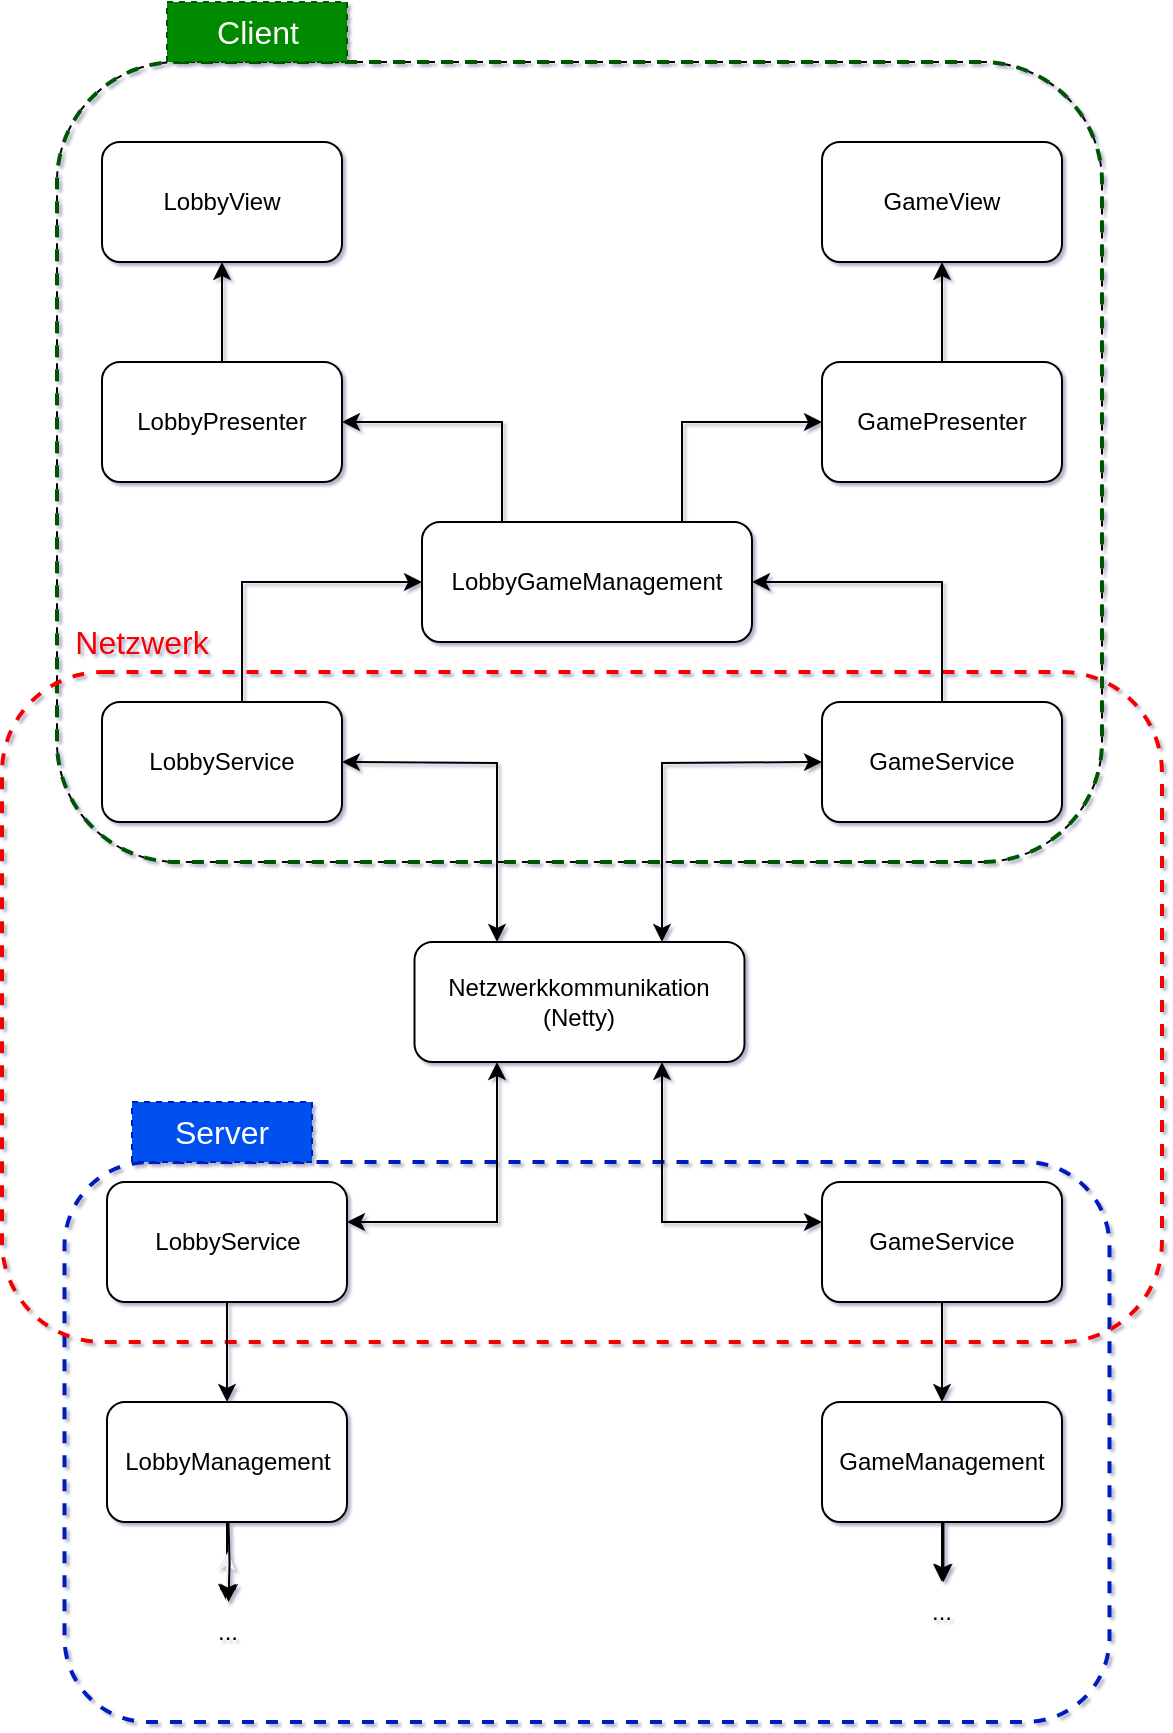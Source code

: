 <mxfile version="20.5.3" type="embed"><diagram id="Cefqmx0Oj_4-pc0AHTQd" name="ShowRegistrationScreen"><mxGraphModel dx="518" dy="405" grid="1" gridSize="10" guides="1" tooltips="1" connect="1" arrows="1" fold="1" page="1" pageScale="1" pageWidth="850" pageHeight="1100" background="#FFFFFF" math="0" shadow="1"><root><mxCell id="0"/><mxCell id="1" parent="0"/><mxCell id="158" value="" style="rounded=1;whiteSpace=wrap;html=1;fillColor=none;dashed=1;strokeColor=#000000;" parent="1" vertex="1"><mxGeometry x="67.5" y="50" width="522.5" height="400" as="geometry"/></mxCell><mxCell id="130" value="" style="rounded=1;whiteSpace=wrap;html=1;fillColor=none;dashed=1;strokeColor=#005700;fontColor=#ffffff;strokeWidth=2;" parent="1" vertex="1"><mxGeometry x="67.5" y="50" width="522.5" height="400" as="geometry"/></mxCell><mxCell id="131" value="" style="rounded=1;whiteSpace=wrap;html=1;fillColor=none;dashed=1;strokeColor=#001DBC;fontColor=#ffffff;strokeWidth=2;" parent="1" vertex="1"><mxGeometry x="71.25" y="600" width="522.5" height="280" as="geometry"/></mxCell><mxCell id="139" value="" style="rounded=1;whiteSpace=wrap;html=1;fillColor=none;dashed=1;fontColor=#ffffff;strokeColor=#F50000;strokeWidth=2;" parent="1" vertex="1"><mxGeometry x="40" y="355" width="580" height="335" as="geometry"/></mxCell><mxCell id="118" value="LobbyView" style="rounded=1;whiteSpace=wrap;html=1;" parent="1" vertex="1"><mxGeometry x="90" y="90" width="120" height="60" as="geometry"/></mxCell><mxCell id="119" value="GameView" style="rounded=1;whiteSpace=wrap;html=1;" parent="1" vertex="1"><mxGeometry x="450" y="90" width="120" height="60" as="geometry"/></mxCell><mxCell id="189" value="" style="edgeStyle=orthogonalEdgeStyle;rounded=0;orthogonalLoop=1;jettySize=auto;html=1;labelBackgroundColor=#000000;strokeColor=#000000;fontColor=#000000;" parent="1" source="120" target="118" edge="1"><mxGeometry relative="1" as="geometry"/></mxCell><mxCell id="120" value="LobbyPresenter" style="rounded=1;whiteSpace=wrap;html=1;" parent="1" vertex="1"><mxGeometry x="90" y="200" width="120" height="60" as="geometry"/></mxCell><mxCell id="190" value="" style="edgeStyle=orthogonalEdgeStyle;rounded=0;orthogonalLoop=1;jettySize=auto;html=1;labelBackgroundColor=#000000;strokeColor=#000000;fontColor=#000000;" parent="1" source="121" target="119" edge="1"><mxGeometry relative="1" as="geometry"/></mxCell><mxCell id="121" value="GamePresenter" style="rounded=1;whiteSpace=wrap;html=1;" parent="1" vertex="1"><mxGeometry x="450" y="200" width="120" height="60" as="geometry"/></mxCell><mxCell id="186" style="edgeStyle=orthogonalEdgeStyle;rounded=0;orthogonalLoop=1;jettySize=auto;html=1;entryX=1;entryY=0.5;entryDx=0;entryDy=0;labelBackgroundColor=#000000;strokeColor=#000000;fontColor=#000000;" parent="1" source="122" target="120" edge="1"><mxGeometry relative="1" as="geometry"><Array as="points"><mxPoint x="290" y="230"/></Array></mxGeometry></mxCell><mxCell id="187" style="edgeStyle=orthogonalEdgeStyle;rounded=0;orthogonalLoop=1;jettySize=auto;html=1;entryX=0;entryY=0.5;entryDx=0;entryDy=0;labelBackgroundColor=#000000;strokeColor=#000000;fontColor=#000000;" parent="1" source="122" target="121" edge="1"><mxGeometry relative="1" as="geometry"><Array as="points"><mxPoint x="380" y="230"/></Array></mxGeometry></mxCell><mxCell id="122" value="LobbyGameManagement" style="rounded=1;whiteSpace=wrap;html=1;" parent="1" vertex="1"><mxGeometry x="250" y="280" width="165" height="60" as="geometry"/></mxCell><mxCell id="184" style="edgeStyle=orthogonalEdgeStyle;rounded=0;orthogonalLoop=1;jettySize=auto;html=1;entryX=0;entryY=0.5;entryDx=0;entryDy=0;labelBackgroundColor=#000000;strokeColor=#000000;fontColor=#000000;" parent="1" source="123" target="122" edge="1"><mxGeometry relative="1" as="geometry"><Array as="points"><mxPoint x="160" y="310"/></Array></mxGeometry></mxCell><mxCell id="123" value="LobbyService" style="rounded=1;whiteSpace=wrap;html=1;" parent="1" vertex="1"><mxGeometry x="90" y="370" width="120" height="60" as="geometry"/></mxCell><mxCell id="185" style="edgeStyle=orthogonalEdgeStyle;rounded=0;orthogonalLoop=1;jettySize=auto;html=1;entryX=1;entryY=0.5;entryDx=0;entryDy=0;labelBackgroundColor=#000000;strokeColor=#000000;fontColor=#000000;" parent="1" source="124" target="122" edge="1"><mxGeometry relative="1" as="geometry"><Array as="points"><mxPoint x="510" y="310"/></Array></mxGeometry></mxCell><mxCell id="124" value="GameService" style="rounded=1;whiteSpace=wrap;html=1;" parent="1" vertex="1"><mxGeometry x="450" y="370" width="120" height="60" as="geometry"/></mxCell><mxCell id="141" value="" style="edgeStyle=orthogonalEdgeStyle;rounded=0;orthogonalLoop=1;jettySize=auto;html=1;fontSize=16;fontColor=#F50000;strokeColor=#000000;" parent="1" source="125" target="128" edge="1"><mxGeometry relative="1" as="geometry"/></mxCell><mxCell id="125" value="LobbyService" style="rounded=1;whiteSpace=wrap;html=1;" parent="1" vertex="1"><mxGeometry x="92.5" y="610" width="120" height="60" as="geometry"/></mxCell><mxCell id="142" value="" style="edgeStyle=orthogonalEdgeStyle;rounded=0;orthogonalLoop=1;jettySize=auto;html=1;fontSize=16;fontColor=#F50000;strokeColor=#000000;" parent="1" source="126" target="127" edge="1"><mxGeometry relative="1" as="geometry"/></mxCell><mxCell id="126" value="GameService" style="rounded=1;whiteSpace=wrap;html=1;" parent="1" vertex="1"><mxGeometry x="450" y="610" width="120" height="60" as="geometry"/></mxCell><mxCell id="155" value="" style="edgeStyle=orthogonalEdgeStyle;rounded=0;orthogonalLoop=1;jettySize=auto;html=1;fontSize=16;fontColor=#F50000;" parent="1" source="127" target="136" edge="1"><mxGeometry relative="1" as="geometry"/></mxCell><mxCell id="127" value="GameManagement" style="rounded=1;whiteSpace=wrap;html=1;" parent="1" vertex="1"><mxGeometry x="450" y="720" width="120" height="60" as="geometry"/></mxCell><mxCell id="154" style="edgeStyle=orthogonalEdgeStyle;rounded=0;orthogonalLoop=1;jettySize=auto;html=1;fontSize=16;fontColor=#F50000;" parent="1" source="128" target="134" edge="1"><mxGeometry relative="1" as="geometry"/></mxCell><mxCell id="128" value="LobbyManagement" style="rounded=1;whiteSpace=wrap;html=1;" parent="1" vertex="1"><mxGeometry x="92.5" y="720" width="120" height="60" as="geometry"/></mxCell><mxCell id="143" style="edgeStyle=orthogonalEdgeStyle;rounded=0;orthogonalLoop=1;jettySize=auto;html=1;fontSize=16;fontColor=#000000;strokeColor=#000000;exitX=0.25;exitY=1;exitDx=0;exitDy=0;startArrow=classic;startFill=1;" parent="1" source="129" target="125" edge="1"><mxGeometry relative="1" as="geometry"><Array as="points"><mxPoint x="287" y="630"/></Array></mxGeometry></mxCell><mxCell id="129" value="Netzwerkkommunikation&lt;br&gt;(Netty)" style="rounded=1;whiteSpace=wrap;html=1;" parent="1" vertex="1"><mxGeometry x="246.25" y="490" width="165" height="60" as="geometry"/></mxCell><mxCell id="181" style="edgeStyle=orthogonalEdgeStyle;rounded=0;orthogonalLoop=1;jettySize=auto;html=1;exitX=0.5;exitY=0;exitDx=0;exitDy=0;labelBackgroundColor=#000000;strokeColor=#F0F0F0;fontColor=#000000;" parent="1" source="134" target="180" edge="1"><mxGeometry relative="1" as="geometry"/></mxCell><mxCell id="134" value="&lt;font color=&quot;#000000&quot;&gt;...&lt;/font&gt;" style="text;html=1;strokeColor=none;fillColor=none;align=center;verticalAlign=middle;whiteSpace=wrap;rounded=0;dashed=1;" parent="1" vertex="1"><mxGeometry x="122.5" y="820" width="60" height="30" as="geometry"/></mxCell><mxCell id="136" value="&lt;font color=&quot;#000000&quot;&gt;...&lt;/font&gt;" style="text;html=1;strokeColor=none;fillColor=none;align=center;verticalAlign=middle;whiteSpace=wrap;rounded=0;dashed=1;" parent="1" vertex="1"><mxGeometry x="480" y="810" width="60" height="30" as="geometry"/></mxCell><mxCell id="137" value="&lt;font style=&quot;font-size: 16px;&quot;&gt;Server&lt;/font&gt;" style="text;html=1;align=center;verticalAlign=middle;whiteSpace=wrap;rounded=0;dashed=1;fontColor=#ffffff;fillColor=#0050ef;strokeColor=#001DBC;" parent="1" vertex="1"><mxGeometry x="105" y="570" width="90" height="30" as="geometry"/></mxCell><mxCell id="138" value="&lt;font style=&quot;font-size: 16px;&quot;&gt;Client&lt;/font&gt;" style="text;html=1;strokeColor=#005700;fillColor=#008a00;align=center;verticalAlign=middle;whiteSpace=wrap;rounded=0;dashed=1;fontColor=#ffffff;" parent="1" vertex="1"><mxGeometry x="122.5" y="20" width="90" height="30" as="geometry"/></mxCell><mxCell id="140" value="&lt;font color=&quot;#f50000&quot;&gt;Netzwerk&lt;/font&gt;" style="text;html=1;strokeColor=none;fillColor=none;align=center;verticalAlign=middle;whiteSpace=wrap;rounded=0;dashed=1;fontSize=16;" parent="1" vertex="1"><mxGeometry x="80" y="325" width="60" height="30" as="geometry"/></mxCell><mxCell id="164" style="edgeStyle=orthogonalEdgeStyle;rounded=0;orthogonalLoop=1;jettySize=auto;html=1;entryX=0.75;entryY=0;entryDx=0;entryDy=0;fontSize=16;fontColor=#000000;strokeColor=#000000;startArrow=classic;startFill=1;" parent="1" edge="1" target="129"><mxGeometry relative="1" as="geometry"><mxPoint x="450" y="400" as="sourcePoint"/><mxPoint x="328.75" y="490" as="targetPoint"/></mxGeometry></mxCell><mxCell id="165" style="edgeStyle=orthogonalEdgeStyle;rounded=0;orthogonalLoop=1;jettySize=auto;html=1;entryX=0.25;entryY=0;entryDx=0;entryDy=0;fontColor=#000000;strokeColor=#000000;startArrow=classic;startFill=1;" parent="1" edge="1" target="129"><mxGeometry relative="1" as="geometry"><mxPoint x="210" y="400" as="sourcePoint"/><mxPoint x="328.75" y="490" as="targetPoint"/></mxGeometry></mxCell><mxCell id="170" style="edgeStyle=orthogonalEdgeStyle;rounded=0;orthogonalLoop=1;jettySize=auto;html=1;fontSize=16;fontColor=#000000;strokeColor=#000000;exitX=0.75;exitY=1;exitDx=0;exitDy=0;startArrow=classic;startFill=1;" parent="1" edge="1" source="129"><mxGeometry relative="1" as="geometry"><mxPoint x="450" y="630" as="targetPoint"/><Array as="points"><mxPoint x="370" y="630"/></Array><mxPoint x="328.8" y="550" as="sourcePoint"/></mxGeometry></mxCell><mxCell id="180" value="..." style="text;html=1;strokeColor=none;fillColor=none;align=center;verticalAlign=middle;whiteSpace=wrap;rounded=0;dashed=1;fontColor=#000000;" parent="1" vertex="1"><mxGeometry x="123" y="795" width="60" height="30" as="geometry"/></mxCell><mxCell id="182" style="edgeStyle=orthogonalEdgeStyle;rounded=0;orthogonalLoop=1;jettySize=auto;html=1;fontSize=16;fontColor=#F50000;strokeColor=#000000;" parent="1" edge="1"><mxGeometry relative="1" as="geometry"><mxPoint x="153.25" y="780" as="sourcePoint"/><mxPoint x="153.25" y="820" as="targetPoint"/></mxGeometry></mxCell><mxCell id="183" value="" style="edgeStyle=orthogonalEdgeStyle;rounded=0;orthogonalLoop=1;jettySize=auto;html=1;fontSize=16;fontColor=#F50000;strokeColor=#000000;" parent="1" edge="1"><mxGeometry relative="1" as="geometry"><mxPoint x="510.75" y="780" as="sourcePoint"/><mxPoint x="510.75" y="810" as="targetPoint"/></mxGeometry></mxCell></root></mxGraphModel></diagram></mxfile>